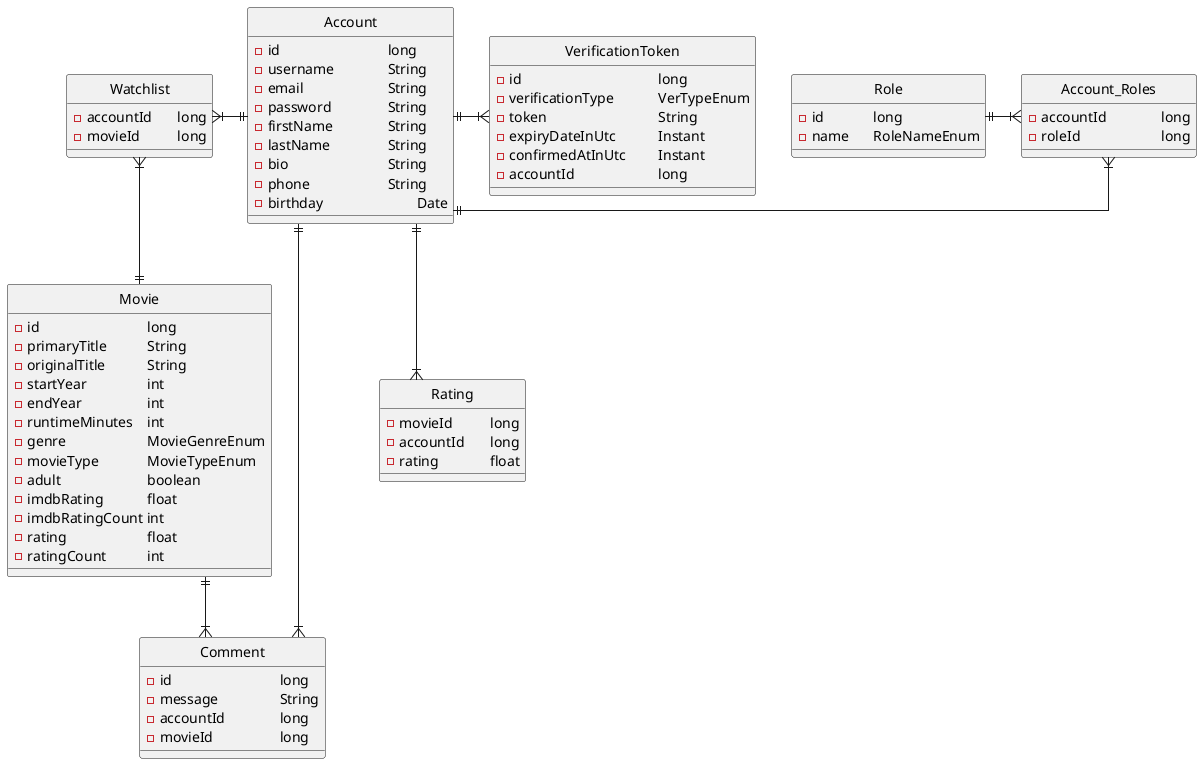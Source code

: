 @startuml


skinparam linetype polyline
skinparam linetype ortho

hide circle
class Movie {
  - id \t\t\t\t long
  - primaryTitle \t\t String
  - originalTitle \t\t String
  - startYear \t\t int
  - endYear \t\t int
  - runtimeMinutes \t int
  - genre \t\t\t MovieGenreEnum
  - movieType \t\t MovieTypeEnum
  - adult \t\t\t boolean
  - imdbRating \t\t float
  - imdbRatingCount int
  - rating \t\t\t float
  - ratingCount \t\t int
}

class Account {
  - id \t\t\t\t long
  - username \t\t String
  - email \t\t\t String
  - password \t\t String
  - firstName \t\t String
  - lastName \t\t String
  - bio \t\t\t\t String
  - phone \t\t\t String
  - birthday \t\t\t Date
}

class Rating {
  - movieId \t\t long
  - accountId \t long
  - rating \t\t float
}

class Comment {
  - id \t\t\t\t long
  - message \t\t String
  - accountId \t\t long
  - movieId \t\t\t long
}

class Watchlist {
  - accountId \t long
  - movieId \t\t long
}

class Role {
  - id \t\t long
  - name \t RoleNameEnum
}

class Account_Roles {
  - accountId \t\t long
  - roleId \t\t\t long
}


class VerificationToken {
  - id \t\t\t\t\t long
  - verificationType \t\t VerTypeEnum
  - token \t\t\t\t String
  - expiryDateInUtc \t\t Instant
  - confirmedAtInUtc \t Instant
  - accountId \t\t\t long
}

Account ||-down-|{ Rating
Account ||-left-|{ Watchlist
Account ||-right-|{ Comment
Account ||-right-|{ Account_Roles
Role ||-right-|{ Account_Roles
Account ||-right-|{ VerificationToken
Movie ||-down-|{ Comment
Movie ||-up-|{ Watchlist

@enduml